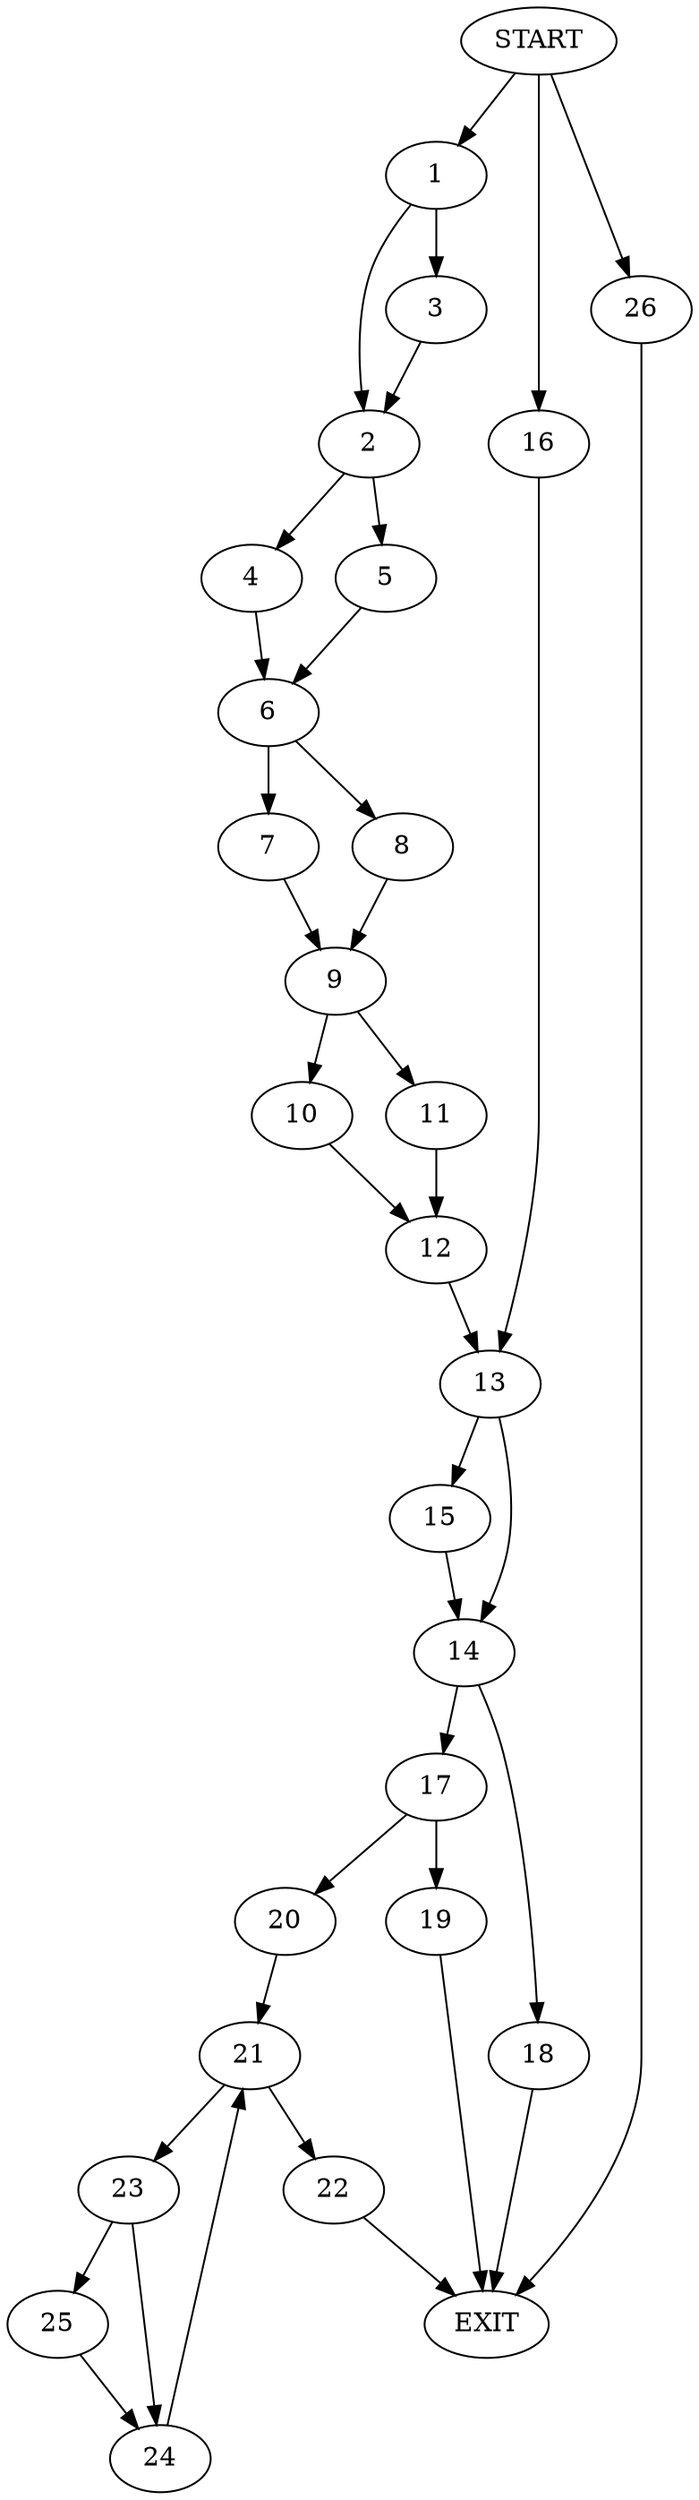 digraph {
0 [label="START"]
27 [label="EXIT"]
0 -> 1
1 -> 2
1 -> 3
2 -> 4
2 -> 5
3 -> 2
4 -> 6
5 -> 6
6 -> 7
6 -> 8
7 -> 9
8 -> 9
9 -> 10
9 -> 11
10 -> 12
11 -> 12
12 -> 13
13 -> 14
13 -> 15
0 -> 16
16 -> 13
15 -> 14
14 -> 17
14 -> 18
18 -> 27
17 -> 19
17 -> 20
19 -> 27
20 -> 21
21 -> 22
21 -> 23
23 -> 24
23 -> 25
22 -> 27
24 -> 21
25 -> 24
0 -> 26
26 -> 27
}
